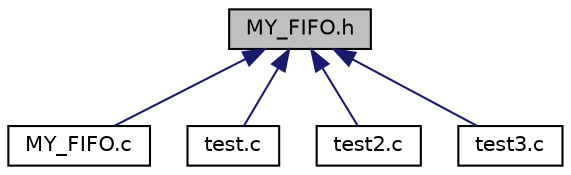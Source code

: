 digraph "MY_FIFO.h"
{
 // LATEX_PDF_SIZE
  edge [fontname="Helvetica",fontsize="10",labelfontname="Helvetica",labelfontsize="10"];
  node [fontname="Helvetica",fontsize="10",shape=record];
  Node1 [label="MY_FIFO.h",height=0.2,width=0.4,color="black", fillcolor="grey75", style="filled", fontcolor="black",tooltip="FIFO means First In First Out."];
  Node1 -> Node2 [dir="back",color="midnightblue",fontsize="10",style="solid"];
  Node2 [label="MY_FIFO.c",height=0.2,width=0.4,color="black", fillcolor="white", style="filled",URL="$MY__FIFO_8c.html",tooltip=" "];
  Node1 -> Node3 [dir="back",color="midnightblue",fontsize="10",style="solid"];
  Node3 [label="test.c",height=0.2,width=0.4,color="black", fillcolor="white", style="filled",URL="$test_8c.html",tooltip="test.c file brief decription"];
  Node1 -> Node4 [dir="back",color="midnightblue",fontsize="10",style="solid"];
  Node4 [label="test2.c",height=0.2,width=0.4,color="black", fillcolor="white", style="filled",URL="$test2_8c.html",tooltip="test2.c file brief decription"];
  Node1 -> Node5 [dir="back",color="midnightblue",fontsize="10",style="solid"];
  Node5 [label="test3.c",height=0.2,width=0.4,color="black", fillcolor="white", style="filled",URL="$test3_8c.html",tooltip="test3.c file brief decription"];
}
